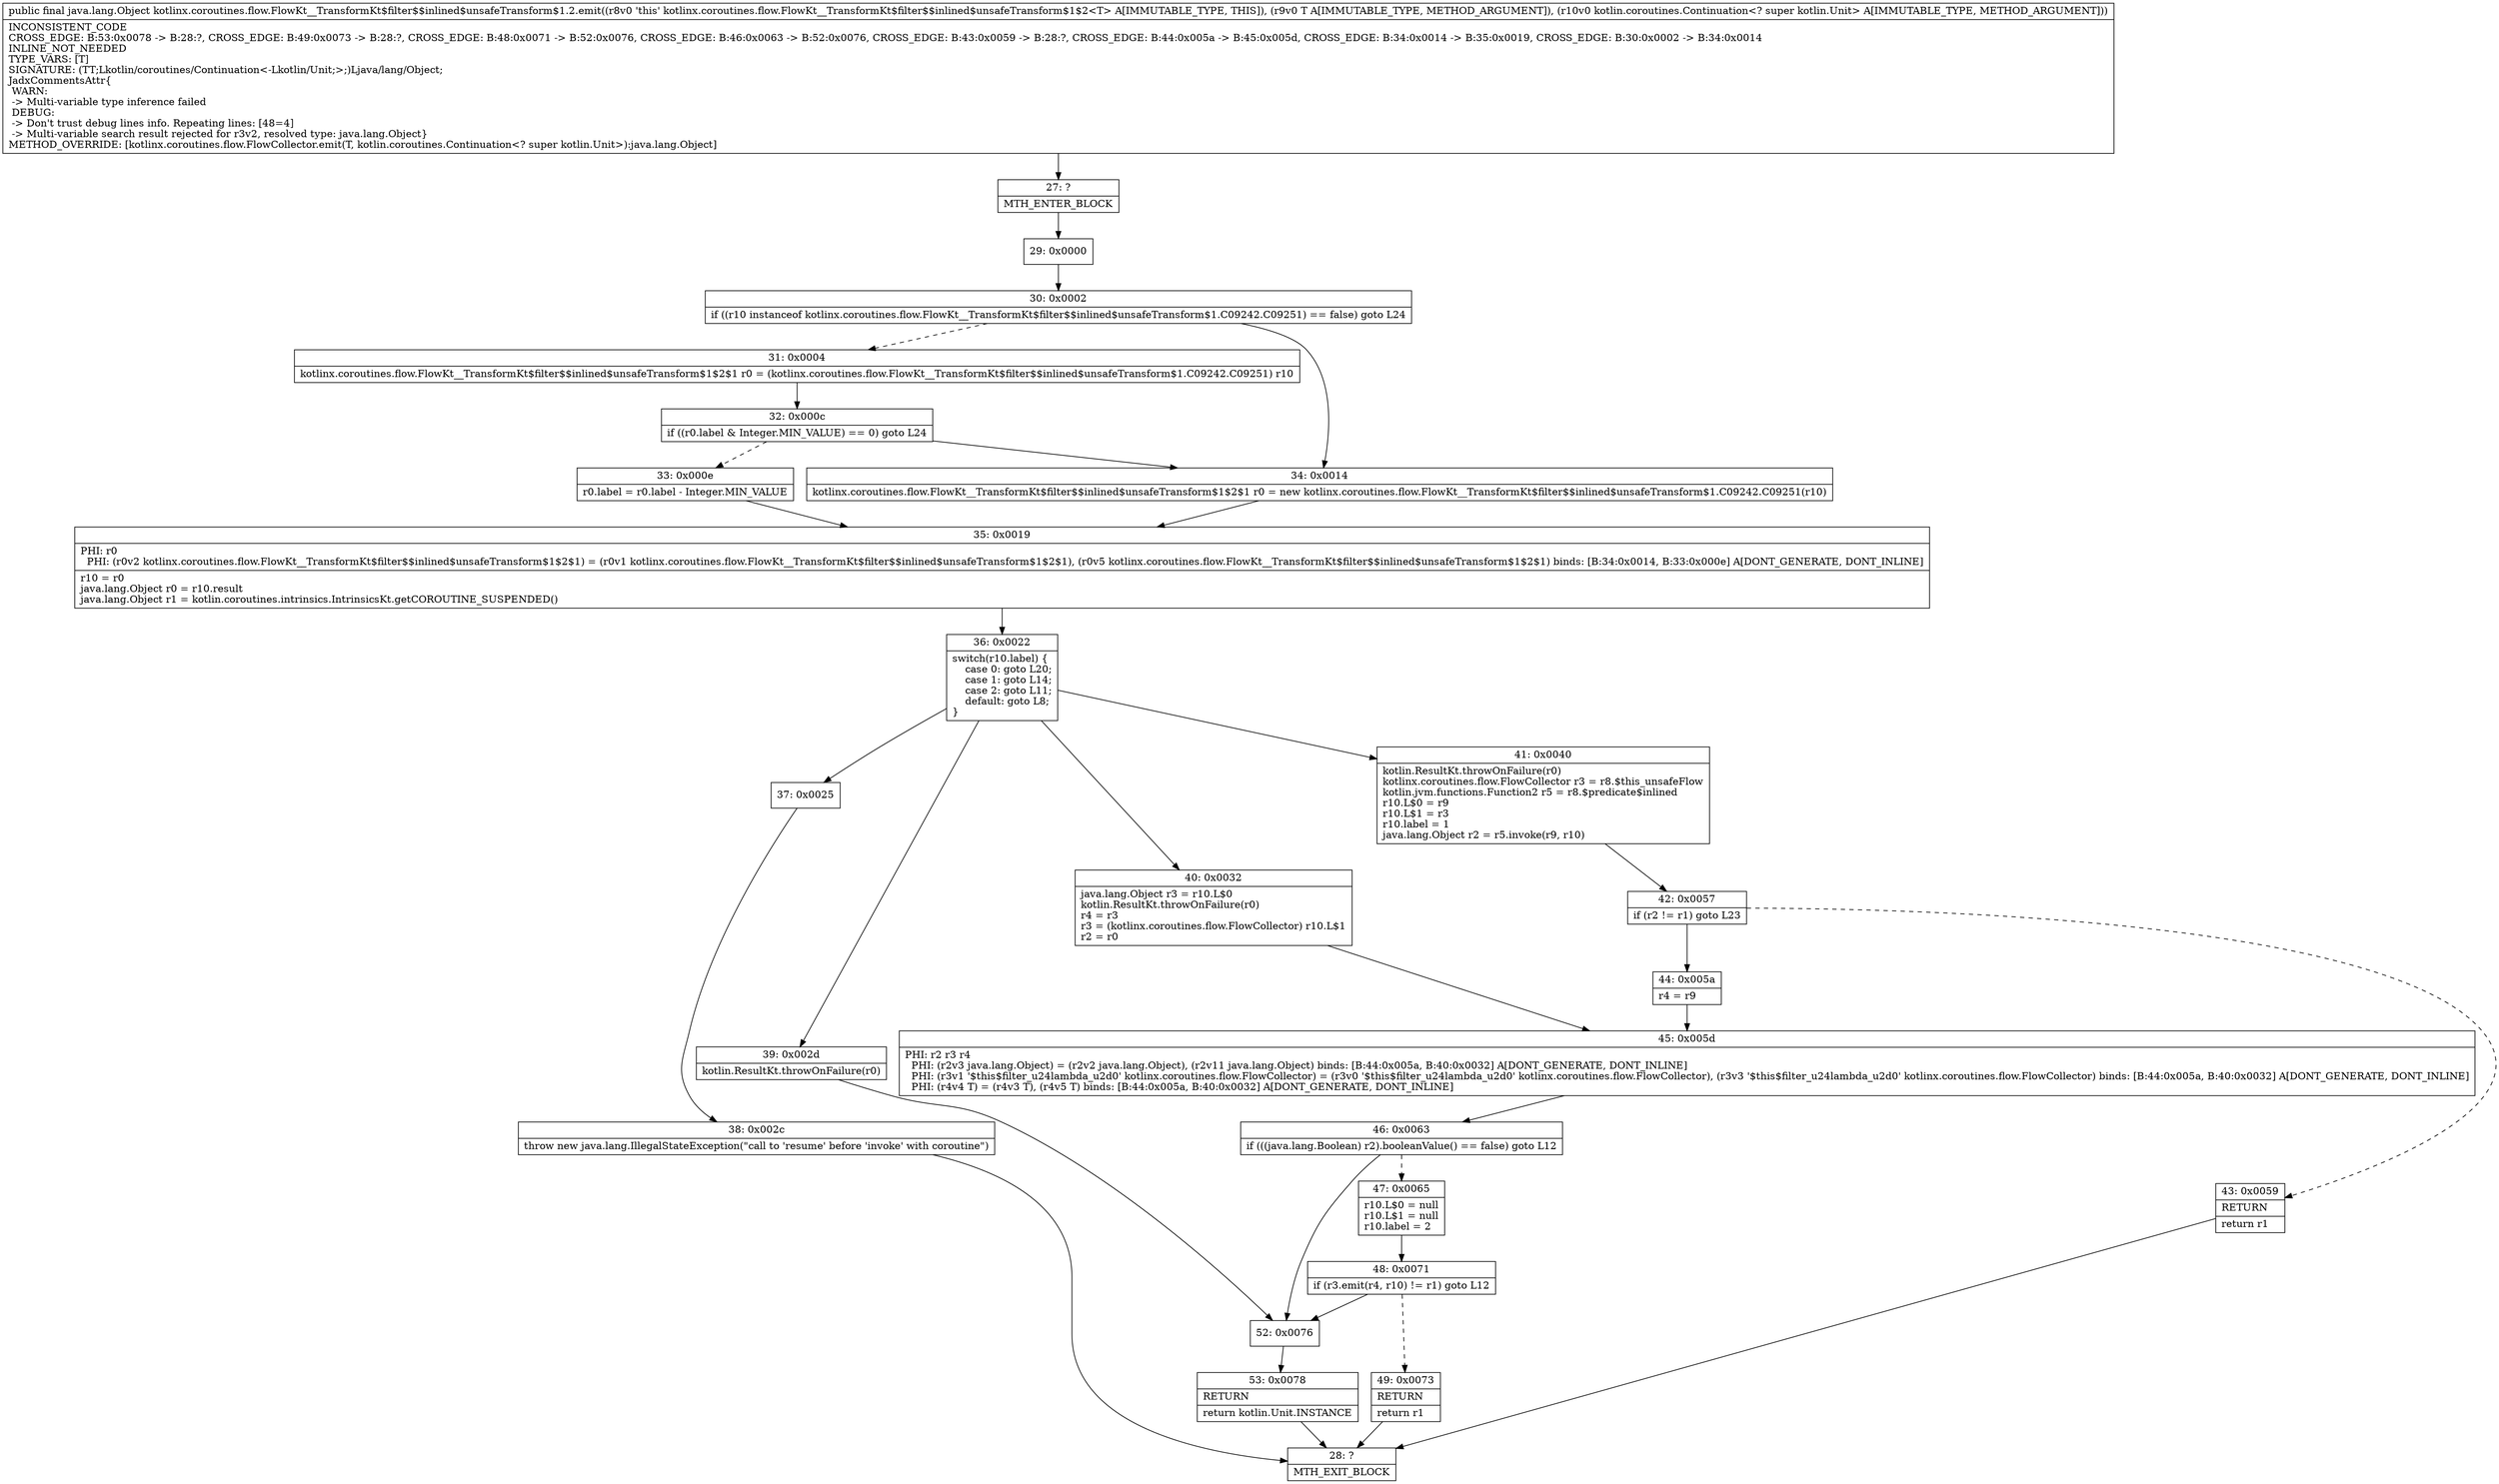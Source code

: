digraph "CFG forkotlinx.coroutines.flow.FlowKt__TransformKt$filter$$inlined$unsafeTransform$1.2.emit(Ljava\/lang\/Object;Lkotlin\/coroutines\/Continuation;)Ljava\/lang\/Object;" {
Node_27 [shape=record,label="{27\:\ ?|MTH_ENTER_BLOCK\l}"];
Node_29 [shape=record,label="{29\:\ 0x0000}"];
Node_30 [shape=record,label="{30\:\ 0x0002|if ((r10 instanceof kotlinx.coroutines.flow.FlowKt__TransformKt$filter$$inlined$unsafeTransform$1.C09242.C09251) == false) goto L24\l}"];
Node_31 [shape=record,label="{31\:\ 0x0004|kotlinx.coroutines.flow.FlowKt__TransformKt$filter$$inlined$unsafeTransform$1$2$1 r0 = (kotlinx.coroutines.flow.FlowKt__TransformKt$filter$$inlined$unsafeTransform$1.C09242.C09251) r10\l}"];
Node_32 [shape=record,label="{32\:\ 0x000c|if ((r0.label & Integer.MIN_VALUE) == 0) goto L24\l}"];
Node_33 [shape=record,label="{33\:\ 0x000e|r0.label = r0.label \- Integer.MIN_VALUE\l}"];
Node_35 [shape=record,label="{35\:\ 0x0019|PHI: r0 \l  PHI: (r0v2 kotlinx.coroutines.flow.FlowKt__TransformKt$filter$$inlined$unsafeTransform$1$2$1) = (r0v1 kotlinx.coroutines.flow.FlowKt__TransformKt$filter$$inlined$unsafeTransform$1$2$1), (r0v5 kotlinx.coroutines.flow.FlowKt__TransformKt$filter$$inlined$unsafeTransform$1$2$1) binds: [B:34:0x0014, B:33:0x000e] A[DONT_GENERATE, DONT_INLINE]\l|r10 = r0\ljava.lang.Object r0 = r10.result\ljava.lang.Object r1 = kotlin.coroutines.intrinsics.IntrinsicsKt.getCOROUTINE_SUSPENDED()\l}"];
Node_36 [shape=record,label="{36\:\ 0x0022|switch(r10.label) \{\l    case 0: goto L20;\l    case 1: goto L14;\l    case 2: goto L11;\l    default: goto L8;\l\}\l}"];
Node_37 [shape=record,label="{37\:\ 0x0025}"];
Node_38 [shape=record,label="{38\:\ 0x002c|throw new java.lang.IllegalStateException(\"call to 'resume' before 'invoke' with coroutine\")\l}"];
Node_28 [shape=record,label="{28\:\ ?|MTH_EXIT_BLOCK\l}"];
Node_39 [shape=record,label="{39\:\ 0x002d|kotlin.ResultKt.throwOnFailure(r0)\l}"];
Node_52 [shape=record,label="{52\:\ 0x0076}"];
Node_53 [shape=record,label="{53\:\ 0x0078|RETURN\l|return kotlin.Unit.INSTANCE\l}"];
Node_40 [shape=record,label="{40\:\ 0x0032|java.lang.Object r3 = r10.L$0\lkotlin.ResultKt.throwOnFailure(r0)\lr4 = r3\lr3 = (kotlinx.coroutines.flow.FlowCollector) r10.L$1\lr2 = r0\l}"];
Node_45 [shape=record,label="{45\:\ 0x005d|PHI: r2 r3 r4 \l  PHI: (r2v3 java.lang.Object) = (r2v2 java.lang.Object), (r2v11 java.lang.Object) binds: [B:44:0x005a, B:40:0x0032] A[DONT_GENERATE, DONT_INLINE]\l  PHI: (r3v1 '$this$filter_u24lambda_u2d0' kotlinx.coroutines.flow.FlowCollector) = (r3v0 '$this$filter_u24lambda_u2d0' kotlinx.coroutines.flow.FlowCollector), (r3v3 '$this$filter_u24lambda_u2d0' kotlinx.coroutines.flow.FlowCollector) binds: [B:44:0x005a, B:40:0x0032] A[DONT_GENERATE, DONT_INLINE]\l  PHI: (r4v4 T) = (r4v3 T), (r4v5 T) binds: [B:44:0x005a, B:40:0x0032] A[DONT_GENERATE, DONT_INLINE]\l}"];
Node_46 [shape=record,label="{46\:\ 0x0063|if (((java.lang.Boolean) r2).booleanValue() == false) goto L12\l}"];
Node_47 [shape=record,label="{47\:\ 0x0065|r10.L$0 = null\lr10.L$1 = null\lr10.label = 2\l}"];
Node_48 [shape=record,label="{48\:\ 0x0071|if (r3.emit(r4, r10) != r1) goto L12\l}"];
Node_49 [shape=record,label="{49\:\ 0x0073|RETURN\l|return r1\l}"];
Node_41 [shape=record,label="{41\:\ 0x0040|kotlin.ResultKt.throwOnFailure(r0)\lkotlinx.coroutines.flow.FlowCollector r3 = r8.$this_unsafeFlow\lkotlin.jvm.functions.Function2 r5 = r8.$predicate$inlined\lr10.L$0 = r9\lr10.L$1 = r3\lr10.label = 1\ljava.lang.Object r2 = r5.invoke(r9, r10)\l}"];
Node_42 [shape=record,label="{42\:\ 0x0057|if (r2 != r1) goto L23\l}"];
Node_43 [shape=record,label="{43\:\ 0x0059|RETURN\l|return r1\l}"];
Node_44 [shape=record,label="{44\:\ 0x005a|r4 = r9\l}"];
Node_34 [shape=record,label="{34\:\ 0x0014|kotlinx.coroutines.flow.FlowKt__TransformKt$filter$$inlined$unsafeTransform$1$2$1 r0 = new kotlinx.coroutines.flow.FlowKt__TransformKt$filter$$inlined$unsafeTransform$1.C09242.C09251(r10)\l}"];
MethodNode[shape=record,label="{public final java.lang.Object kotlinx.coroutines.flow.FlowKt__TransformKt$filter$$inlined$unsafeTransform$1.2.emit((r8v0 'this' kotlinx.coroutines.flow.FlowKt__TransformKt$filter$$inlined$unsafeTransform$1$2\<T\> A[IMMUTABLE_TYPE, THIS]), (r9v0 T A[IMMUTABLE_TYPE, METHOD_ARGUMENT]), (r10v0 kotlin.coroutines.Continuation\<? super kotlin.Unit\> A[IMMUTABLE_TYPE, METHOD_ARGUMENT]))  | INCONSISTENT_CODE\lCROSS_EDGE: B:53:0x0078 \-\> B:28:?, CROSS_EDGE: B:49:0x0073 \-\> B:28:?, CROSS_EDGE: B:48:0x0071 \-\> B:52:0x0076, CROSS_EDGE: B:46:0x0063 \-\> B:52:0x0076, CROSS_EDGE: B:43:0x0059 \-\> B:28:?, CROSS_EDGE: B:44:0x005a \-\> B:45:0x005d, CROSS_EDGE: B:34:0x0014 \-\> B:35:0x0019, CROSS_EDGE: B:30:0x0002 \-\> B:34:0x0014\lINLINE_NOT_NEEDED\lTYPE_VARS: [T]\lSIGNATURE: (TT;Lkotlin\/coroutines\/Continuation\<\-Lkotlin\/Unit;\>;)Ljava\/lang\/Object;\lJadxCommentsAttr\{\l WARN: \l \-\> Multi\-variable type inference failed\l DEBUG: \l \-\> Don't trust debug lines info. Repeating lines: [48=4]\l \-\> Multi\-variable search result rejected for r3v2, resolved type: java.lang.Object\}\lMETHOD_OVERRIDE: [kotlinx.coroutines.flow.FlowCollector.emit(T, kotlin.coroutines.Continuation\<? super kotlin.Unit\>):java.lang.Object]\l}"];
MethodNode -> Node_27;Node_27 -> Node_29;
Node_29 -> Node_30;
Node_30 -> Node_31[style=dashed];
Node_30 -> Node_34;
Node_31 -> Node_32;
Node_32 -> Node_33[style=dashed];
Node_32 -> Node_34;
Node_33 -> Node_35;
Node_35 -> Node_36;
Node_36 -> Node_37;
Node_36 -> Node_39;
Node_36 -> Node_40;
Node_36 -> Node_41;
Node_37 -> Node_38;
Node_38 -> Node_28;
Node_39 -> Node_52;
Node_52 -> Node_53;
Node_53 -> Node_28;
Node_40 -> Node_45;
Node_45 -> Node_46;
Node_46 -> Node_47[style=dashed];
Node_46 -> Node_52;
Node_47 -> Node_48;
Node_48 -> Node_49[style=dashed];
Node_48 -> Node_52;
Node_49 -> Node_28;
Node_41 -> Node_42;
Node_42 -> Node_43[style=dashed];
Node_42 -> Node_44;
Node_43 -> Node_28;
Node_44 -> Node_45;
Node_34 -> Node_35;
}

